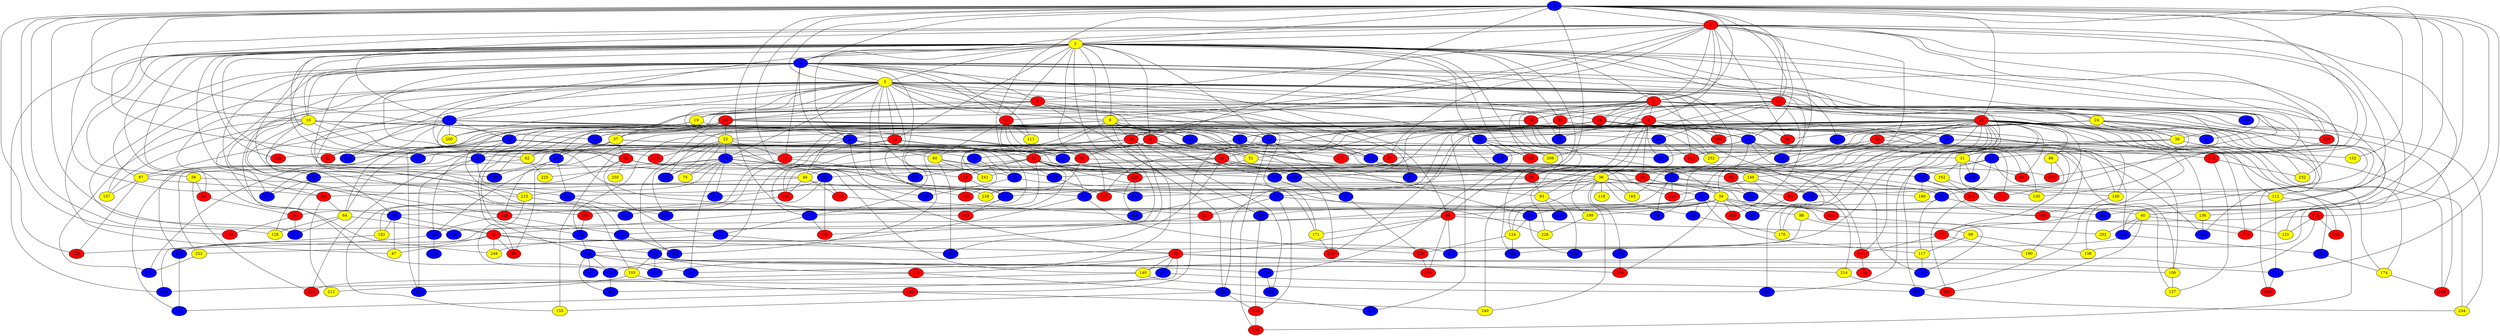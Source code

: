 graph {
0 [style = filled fillcolor = blue];
1 [style = filled fillcolor = red];
2 [style = filled fillcolor = yellow];
3 [style = filled fillcolor = blue];
4 [style = filled fillcolor = red];
5 [style = filled fillcolor = yellow];
6 [style = filled fillcolor = red];
7 [style = filled fillcolor = blue];
8 [style = filled fillcolor = red];
9 [style = filled fillcolor = yellow];
10 [style = filled fillcolor = yellow];
11 [style = filled fillcolor = red];
12 [style = filled fillcolor = red];
13 [style = filled fillcolor = red];
14 [style = filled fillcolor = red];
15 [style = filled fillcolor = red];
16 [style = filled fillcolor = blue];
17 [style = filled fillcolor = blue];
18 [style = filled fillcolor = red];
19 [style = filled fillcolor = yellow];
20 [style = filled fillcolor = red];
21 [style = filled fillcolor = blue];
22 [style = filled fillcolor = blue];
23 [style = filled fillcolor = yellow];
24 [style = filled fillcolor = yellow];
25 [style = filled fillcolor = blue];
26 [style = filled fillcolor = red];
27 [style = filled fillcolor = red];
28 [style = filled fillcolor = red];
29 [style = filled fillcolor = blue];
30 [style = filled fillcolor = yellow];
31 [style = filled fillcolor = yellow];
32 [style = filled fillcolor = red];
33 [style = filled fillcolor = blue];
34 [style = filled fillcolor = blue];
35 [style = filled fillcolor = blue];
36 [style = filled fillcolor = yellow];
37 [style = filled fillcolor = yellow];
38 [style = filled fillcolor = red];
39 [style = filled fillcolor = yellow];
40 [style = filled fillcolor = yellow];
41 [style = filled fillcolor = red];
42 [style = filled fillcolor = blue];
43 [style = filled fillcolor = blue];
44 [style = filled fillcolor = red];
45 [style = filled fillcolor = blue];
46 [style = filled fillcolor = yellow];
47 [style = filled fillcolor = blue];
48 [style = filled fillcolor = blue];
49 [style = filled fillcolor = blue];
50 [style = filled fillcolor = red];
51 [style = filled fillcolor = yellow];
52 [style = filled fillcolor = red];
53 [style = filled fillcolor = blue];
54 [style = filled fillcolor = red];
55 [style = filled fillcolor = red];
56 [style = filled fillcolor = yellow];
57 [style = filled fillcolor = blue];
58 [style = filled fillcolor = red];
59 [style = filled fillcolor = blue];
60 [style = filled fillcolor = yellow];
61 [style = filled fillcolor = blue];
62 [style = filled fillcolor = yellow];
63 [style = filled fillcolor = red];
64 [style = filled fillcolor = yellow];
65 [style = filled fillcolor = red];
66 [style = filled fillcolor = blue];
67 [style = filled fillcolor = yellow];
68 [style = filled fillcolor = blue];
69 [style = filled fillcolor = blue];
70 [style = filled fillcolor = red];
71 [style = filled fillcolor = red];
72 [style = filled fillcolor = blue];
73 [style = filled fillcolor = red];
74 [style = filled fillcolor = blue];
75 [style = filled fillcolor = yellow];
76 [style = filled fillcolor = red];
77 [style = filled fillcolor = red];
78 [style = filled fillcolor = blue];
79 [style = filled fillcolor = blue];
80 [style = filled fillcolor = blue];
81 [style = filled fillcolor = red];
82 [style = filled fillcolor = blue];
83 [style = filled fillcolor = blue];
84 [style = filled fillcolor = blue];
85 [style = filled fillcolor = red];
86 [style = filled fillcolor = yellow];
87 [style = filled fillcolor = blue];
88 [style = filled fillcolor = yellow];
89 [style = filled fillcolor = red];
90 [style = filled fillcolor = blue];
91 [style = filled fillcolor = red];
92 [style = filled fillcolor = blue];
93 [style = filled fillcolor = yellow];
94 [style = filled fillcolor = blue];
95 [style = filled fillcolor = red];
96 [style = filled fillcolor = red];
97 [style = filled fillcolor = yellow];
98 [style = filled fillcolor = blue];
99 [style = filled fillcolor = yellow];
100 [style = filled fillcolor = red];
101 [style = filled fillcolor = blue];
102 [style = filled fillcolor = blue];
103 [style = filled fillcolor = yellow];
104 [style = filled fillcolor = blue];
105 [style = filled fillcolor = blue];
106 [style = filled fillcolor = yellow];
107 [style = filled fillcolor = blue];
108 [style = filled fillcolor = blue];
109 [style = filled fillcolor = red];
110 [style = filled fillcolor = blue];
111 [style = filled fillcolor = yellow];
112 [style = filled fillcolor = yellow];
113 [style = filled fillcolor = blue];
114 [style = filled fillcolor = blue];
115 [style = filled fillcolor = red];
116 [style = filled fillcolor = red];
117 [style = filled fillcolor = yellow];
118 [style = filled fillcolor = yellow];
119 [style = filled fillcolor = blue];
120 [style = filled fillcolor = red];
121 [style = filled fillcolor = red];
122 [style = filled fillcolor = blue];
123 [style = filled fillcolor = blue];
124 [style = filled fillcolor = yellow];
125 [style = filled fillcolor = red];
126 [style = filled fillcolor = red];
127 [style = filled fillcolor = yellow];
128 [style = filled fillcolor = yellow];
129 [style = filled fillcolor = red];
130 [style = filled fillcolor = yellow];
131 [style = filled fillcolor = yellow];
132 [style = filled fillcolor = red];
133 [style = filled fillcolor = red];
134 [style = filled fillcolor = blue];
135 [style = filled fillcolor = red];
136 [style = filled fillcolor = yellow];
137 [style = filled fillcolor = blue];
138 [style = filled fillcolor = yellow];
139 [style = filled fillcolor = red];
140 [style = filled fillcolor = yellow];
141 [style = filled fillcolor = red];
142 [style = filled fillcolor = red];
143 [style = filled fillcolor = red];
144 [style = filled fillcolor = red];
145 [style = filled fillcolor = red];
146 [style = filled fillcolor = yellow];
147 [style = filled fillcolor = blue];
148 [style = filled fillcolor = red];
149 [style = filled fillcolor = yellow];
150 [style = filled fillcolor = blue];
151 [style = filled fillcolor = blue];
152 [style = filled fillcolor = yellow];
153 [style = filled fillcolor = blue];
154 [style = filled fillcolor = blue];
155 [style = filled fillcolor = yellow];
156 [style = filled fillcolor = blue];
157 [style = filled fillcolor = yellow];
158 [style = filled fillcolor = blue];
159 [style = filled fillcolor = blue];
160 [style = filled fillcolor = blue];
161 [style = filled fillcolor = blue];
162 [style = filled fillcolor = yellow];
163 [style = filled fillcolor = red];
164 [style = filled fillcolor = blue];
165 [style = filled fillcolor = yellow];
166 [style = filled fillcolor = blue];
167 [style = filled fillcolor = red];
168 [style = filled fillcolor = red];
169 [style = filled fillcolor = blue];
170 [style = filled fillcolor = yellow];
171 [style = filled fillcolor = yellow];
172 [style = filled fillcolor = red];
173 [style = filled fillcolor = red];
174 [style = filled fillcolor = yellow];
175 [style = filled fillcolor = blue];
176 [style = filled fillcolor = red];
177 [style = filled fillcolor = blue];
178 [style = filled fillcolor = blue];
179 [style = filled fillcolor = blue];
180 [style = filled fillcolor = yellow];
181 [style = filled fillcolor = blue];
182 [style = filled fillcolor = red];
183 [style = filled fillcolor = blue];
184 [style = filled fillcolor = red];
185 [style = filled fillcolor = blue];
186 [style = filled fillcolor = blue];
187 [style = filled fillcolor = blue];
188 [style = filled fillcolor = blue];
189 [style = filled fillcolor = blue];
190 [style = filled fillcolor = yellow];
191 [style = filled fillcolor = red];
192 [style = filled fillcolor = yellow];
193 [style = filled fillcolor = blue];
194 [style = filled fillcolor = blue];
195 [style = filled fillcolor = blue];
196 [style = filled fillcolor = blue];
197 [style = filled fillcolor = blue];
198 [style = filled fillcolor = blue];
199 [style = filled fillcolor = yellow];
200 [style = filled fillcolor = yellow];
201 [style = filled fillcolor = blue];
202 [style = filled fillcolor = yellow];
203 [style = filled fillcolor = blue];
204 [style = filled fillcolor = red];
205 [style = filled fillcolor = blue];
206 [style = filled fillcolor = red];
207 [style = filled fillcolor = blue];
208 [style = filled fillcolor = red];
209 [style = filled fillcolor = yellow];
210 [style = filled fillcolor = blue];
211 [style = filled fillcolor = blue];
212 [style = filled fillcolor = yellow];
213 [style = filled fillcolor = red];
214 [style = filled fillcolor = yellow];
215 [style = filled fillcolor = yellow];
216 [style = filled fillcolor = blue];
217 [style = filled fillcolor = red];
218 [style = filled fillcolor = red];
219 [style = filled fillcolor = blue];
220 [style = filled fillcolor = red];
221 [style = filled fillcolor = blue];
222 [style = filled fillcolor = yellow];
223 [style = filled fillcolor = red];
224 [style = filled fillcolor = red];
225 [style = filled fillcolor = yellow];
226 [style = filled fillcolor = blue];
227 [style = filled fillcolor = blue];
228 [style = filled fillcolor = yellow];
229 [style = filled fillcolor = blue];
230 [style = filled fillcolor = red];
231 [style = filled fillcolor = red];
232 [style = filled fillcolor = yellow];
233 [style = filled fillcolor = blue];
234 [style = filled fillcolor = yellow];
235 [style = filled fillcolor = blue];
236 [style = filled fillcolor = red];
237 [style = filled fillcolor = blue];
238 [style = filled fillcolor = blue];
239 [style = filled fillcolor = yellow];
240 [style = filled fillcolor = yellow];
241 [style = filled fillcolor = yellow];
242 [style = filled fillcolor = blue];
243 [style = filled fillcolor = blue];
244 [style = filled fillcolor = red];
245 [style = filled fillcolor = blue];
246 [style = filled fillcolor = red];
247 [style = filled fillcolor = blue];
248 [style = filled fillcolor = red];
249 [style = filled fillcolor = yellow];
250 [style = filled fillcolor = yellow];
251 [style = filled fillcolor = blue];
252 [style = filled fillcolor = yellow];
253 [style = filled fillcolor = red];
254 [style = filled fillcolor = red];
255 [style = filled fillcolor = blue];
0 -- 4;
0 -- 3;
0 -- 2;
0 -- 1;
0 -- 5;
0 -- 10;
0 -- 14;
0 -- 15;
0 -- 26;
0 -- 33;
0 -- 40;
0 -- 52;
0 -- 74;
0 -- 77;
0 -- 101;
0 -- 114;
0 -- 116;
0 -- 128;
0 -- 136;
0 -- 145;
0 -- 152;
0 -- 163;
0 -- 181;
0 -- 223;
0 -- 233;
0 -- 245;
1 -- 2;
1 -- 3;
1 -- 4;
1 -- 6;
1 -- 7;
1 -- 8;
1 -- 9;
1 -- 14;
1 -- 18;
1 -- 20;
1 -- 25;
1 -- 27;
1 -- 54;
1 -- 61;
1 -- 91;
1 -- 100;
1 -- 123;
1 -- 138;
1 -- 173;
1 -- 177;
1 -- 191;
1 -- 243;
2 -- 3;
2 -- 4;
2 -- 5;
2 -- 7;
2 -- 9;
2 -- 10;
2 -- 12;
2 -- 13;
2 -- 15;
2 -- 17;
2 -- 21;
2 -- 22;
2 -- 24;
2 -- 26;
2 -- 30;
2 -- 41;
2 -- 50;
2 -- 54;
2 -- 56;
2 -- 62;
2 -- 66;
2 -- 67;
2 -- 82;
2 -- 85;
2 -- 100;
2 -- 103;
2 -- 122;
2 -- 126;
2 -- 129;
2 -- 168;
2 -- 196;
2 -- 209;
2 -- 221;
2 -- 232;
2 -- 246;
2 -- 249;
3 -- 5;
3 -- 8;
3 -- 10;
3 -- 12;
3 -- 21;
3 -- 40;
3 -- 49;
3 -- 58;
3 -- 65;
3 -- 71;
3 -- 93;
3 -- 97;
3 -- 111;
3 -- 148;
3 -- 154;
3 -- 156;
3 -- 176;
3 -- 186;
3 -- 195;
3 -- 218;
3 -- 235;
3 -- 242;
4 -- 6;
4 -- 11;
4 -- 12;
4 -- 15;
4 -- 16;
4 -- 18;
4 -- 19;
4 -- 24;
4 -- 28;
4 -- 50;
4 -- 58;
4 -- 69;
4 -- 131;
4 -- 168;
4 -- 182;
4 -- 200;
4 -- 204;
4 -- 234;
4 -- 240;
4 -- 248;
5 -- 6;
5 -- 7;
5 -- 8;
5 -- 9;
5 -- 11;
5 -- 13;
5 -- 14;
5 -- 18;
5 -- 19;
5 -- 22;
5 -- 23;
5 -- 34;
5 -- 37;
5 -- 42;
5 -- 73;
5 -- 80;
5 -- 82;
5 -- 91;
5 -- 96;
5 -- 105;
5 -- 110;
5 -- 142;
5 -- 157;
5 -- 158;
5 -- 167;
5 -- 171;
5 -- 188;
5 -- 200;
5 -- 204;
5 -- 205;
5 -- 239;
6 -- 20;
6 -- 25;
6 -- 33;
6 -- 36;
6 -- 38;
6 -- 46;
6 -- 78;
6 -- 80;
6 -- 181;
6 -- 227;
6 -- 228;
6 -- 243;
7 -- 13;
7 -- 29;
7 -- 41;
7 -- 43;
7 -- 49;
7 -- 53;
7 -- 65;
7 -- 97;
7 -- 106;
7 -- 188;
7 -- 200;
7 -- 237;
8 -- 11;
8 -- 17;
8 -- 19;
8 -- 53;
8 -- 112;
8 -- 113;
8 -- 193;
9 -- 20;
9 -- 22;
9 -- 33;
9 -- 34;
9 -- 37;
9 -- 42;
9 -- 57;
9 -- 62;
9 -- 94;
9 -- 107;
9 -- 115;
9 -- 119;
9 -- 166;
9 -- 194;
9 -- 252;
10 -- 26;
10 -- 46;
10 -- 76;
10 -- 98;
10 -- 121;
10 -- 149;
10 -- 157;
10 -- 183;
10 -- 255;
11 -- 23;
11 -- 27;
11 -- 48;
11 -- 59;
11 -- 78;
11 -- 89;
11 -- 134;
11 -- 164;
11 -- 166;
11 -- 186;
11 -- 187;
11 -- 255;
12 -- 32;
12 -- 51;
12 -- 60;
12 -- 111;
12 -- 217;
13 -- 32;
13 -- 41;
13 -- 76;
13 -- 107;
14 -- 16;
14 -- 24;
14 -- 28;
14 -- 29;
14 -- 31;
14 -- 44;
14 -- 59;
14 -- 84;
14 -- 119;
14 -- 122;
14 -- 185;
14 -- 209;
15 -- 16;
15 -- 17;
15 -- 21;
15 -- 30;
15 -- 31;
15 -- 38;
15 -- 39;
15 -- 44;
15 -- 51;
15 -- 55;
15 -- 63;
15 -- 73;
15 -- 81;
15 -- 85;
15 -- 86;
15 -- 87;
15 -- 91;
15 -- 112;
15 -- 126;
15 -- 136;
15 -- 146;
15 -- 165;
15 -- 170;
15 -- 172;
15 -- 173;
15 -- 174;
15 -- 204;
15 -- 208;
15 -- 213;
15 -- 230;
15 -- 231;
15 -- 234;
15 -- 242;
15 -- 248;
17 -- 168;
17 -- 198;
17 -- 209;
17 -- 219;
17 -- 237;
18 -- 23;
18 -- 25;
18 -- 108;
18 -- 130;
18 -- 138;
18 -- 149;
18 -- 158;
18 -- 216;
18 -- 217;
18 -- 252;
19 -- 64;
19 -- 146;
19 -- 215;
20 -- 36;
20 -- 66;
20 -- 71;
20 -- 76;
20 -- 93;
20 -- 109;
20 -- 238;
21 -- 35;
21 -- 60;
21 -- 68;
21 -- 153;
21 -- 169;
21 -- 251;
22 -- 31;
22 -- 45;
22 -- 57;
22 -- 147;
22 -- 155;
22 -- 184;
23 -- 34;
23 -- 35;
23 -- 71;
23 -- 75;
23 -- 92;
23 -- 176;
23 -- 194;
23 -- 216;
24 -- 30;
24 -- 42;
24 -- 79;
24 -- 100;
24 -- 139;
24 -- 142;
24 -- 206;
24 -- 219;
24 -- 232;
24 -- 237;
25 -- 27;
25 -- 63;
25 -- 72;
25 -- 105;
25 -- 160;
25 -- 162;
26 -- 47;
26 -- 51;
26 -- 106;
26 -- 135;
26 -- 141;
26 -- 177;
26 -- 213;
26 -- 222;
26 -- 241;
27 -- 47;
28 -- 37;
28 -- 39;
28 -- 81;
28 -- 89;
29 -- 43;
29 -- 45;
29 -- 64;
29 -- 66;
29 -- 156;
29 -- 179;
29 -- 181;
29 -- 203;
30 -- 32;
30 -- 95;
30 -- 141;
30 -- 152;
31 -- 63;
31 -- 127;
31 -- 162;
31 -- 195;
32 -- 38;
32 -- 46;
32 -- 52;
32 -- 69;
32 -- 73;
32 -- 92;
32 -- 108;
32 -- 126;
32 -- 156;
32 -- 163;
32 -- 171;
33 -- 48;
34 -- 35;
34 -- 36;
34 -- 47;
34 -- 70;
34 -- 75;
34 -- 98;
34 -- 175;
34 -- 194;
34 -- 215;
34 -- 225;
34 -- 247;
35 -- 169;
35 -- 180;
36 -- 61;
36 -- 69;
36 -- 83;
36 -- 92;
36 -- 118;
36 -- 124;
36 -- 149;
36 -- 165;
36 -- 183;
36 -- 189;
36 -- 226;
36 -- 240;
37 -- 43;
37 -- 44;
37 -- 65;
37 -- 165;
37 -- 188;
37 -- 203;
37 -- 246;
38 -- 39;
38 -- 161;
38 -- 178;
39 -- 40;
39 -- 49;
39 -- 58;
39 -- 90;
39 -- 121;
39 -- 123;
39 -- 132;
39 -- 139;
39 -- 154;
39 -- 199;
39 -- 218;
39 -- 236;
40 -- 119;
40 -- 131;
40 -- 202;
40 -- 254;
42 -- 53;
42 -- 62;
43 -- 72;
44 -- 82;
44 -- 101;
44 -- 102;
44 -- 151;
44 -- 159;
44 -- 241;
45 -- 167;
46 -- 54;
46 -- 79;
46 -- 120;
46 -- 135;
47 -- 57;
48 -- 129;
48 -- 183;
48 -- 186;
49 -- 52;
49 -- 67;
49 -- 192;
50 -- 77;
50 -- 80;
50 -- 187;
51 -- 72;
51 -- 153;
52 -- 67;
52 -- 68;
52 -- 70;
52 -- 87;
52 -- 89;
52 -- 179;
52 -- 249;
53 -- 102;
54 -- 64;
54 -- 212;
55 -- 125;
55 -- 135;
55 -- 160;
55 -- 190;
55 -- 252;
56 -- 96;
56 -- 178;
56 -- 244;
57 -- 220;
58 -- 70;
58 -- 77;
58 -- 87;
58 -- 171;
58 -- 179;
58 -- 253;
59 -- 142;
59 -- 199;
60 -- 81;
60 -- 151;
60 -- 153;
60 -- 241;
61 -- 83;
61 -- 88;
61 -- 94;
61 -- 107;
61 -- 113;
61 -- 117;
61 -- 147;
62 -- 97;
62 -- 225;
64 -- 128;
64 -- 196;
64 -- 235;
65 -- 137;
65 -- 140;
65 -- 143;
65 -- 146;
65 -- 191;
65 -- 250;
66 -- 95;
66 -- 134;
66 -- 175;
66 -- 244;
68 -- 103;
68 -- 106;
68 -- 115;
68 -- 229;
69 -- 117;
69 -- 136;
69 -- 143;
70 -- 114;
70 -- 140;
70 -- 197;
70 -- 201;
70 -- 229;
70 -- 236;
70 -- 247;
71 -- 155;
71 -- 228;
72 -- 84;
72 -- 85;
72 -- 112;
72 -- 124;
72 -- 231;
73 -- 110;
73 -- 167;
74 -- 102;
74 -- 110;
74 -- 180;
74 -- 184;
76 -- 139;
76 -- 239;
77 -- 141;
77 -- 190;
78 -- 170;
78 -- 174;
79 -- 84;
79 -- 121;
79 -- 133;
81 -- 93;
81 -- 132;
81 -- 239;
83 -- 170;
85 -- 90;
86 -- 159;
86 -- 191;
88 -- 99;
88 -- 233;
92 -- 220;
92 -- 249;
93 -- 104;
93 -- 210;
94 -- 124;
94 -- 210;
95 -- 161;
96 -- 143;
97 -- 157;
97 -- 215;
97 -- 223;
98 -- 105;
98 -- 128;
99 -- 117;
99 -- 138;
100 -- 130;
101 -- 109;
101 -- 120;
101 -- 175;
101 -- 192;
102 -- 130;
102 -- 180;
102 -- 224;
103 -- 134;
103 -- 182;
106 -- 127;
107 -- 109;
107 -- 137;
108 -- 230;
110 -- 129;
110 -- 163;
112 -- 114;
112 -- 150;
113 -- 133;
114 -- 206;
115 -- 122;
115 -- 212;
116 -- 131;
116 -- 140;
116 -- 193;
116 -- 208;
117 -- 147;
119 -- 150;
119 -- 210;
120 -- 226;
121 -- 164;
122 -- 133;
122 -- 155;
122 -- 227;
124 -- 220;
124 -- 233;
125 -- 127;
125 -- 232;
126 -- 178;
126 -- 226;
129 -- 154;
129 -- 203;
132 -- 202;
133 -- 184;
135 -- 148;
136 -- 219;
137 -- 151;
137 -- 222;
139 -- 173;
140 -- 221;
140 -- 243;
141 -- 144;
143 -- 145;
143 -- 235;
146 -- 159;
146 -- 214;
146 -- 231;
148 -- 158;
149 -- 205;
150 -- 174;
153 -- 217;
154 -- 187;
158 -- 164;
162 -- 213;
162 -- 224;
164 -- 193;
164 -- 198;
164 -- 201;
164 -- 207;
164 -- 214;
164 -- 247;
166 -- 172;
171 -- 230;
174 -- 248;
179 -- 251;
182 -- 240;
182 -- 251;
183 -- 216;
189 -- 236;
192 -- 221;
193 -- 201;
197 -- 205;
197 -- 244;
198 -- 238;
199 -- 228;
203 -- 211;
203 -- 223;
205 -- 234;
214 -- 254;
215 -- 229;
215 -- 245;
220 -- 253;
222 -- 255;
224 -- 254;
}
